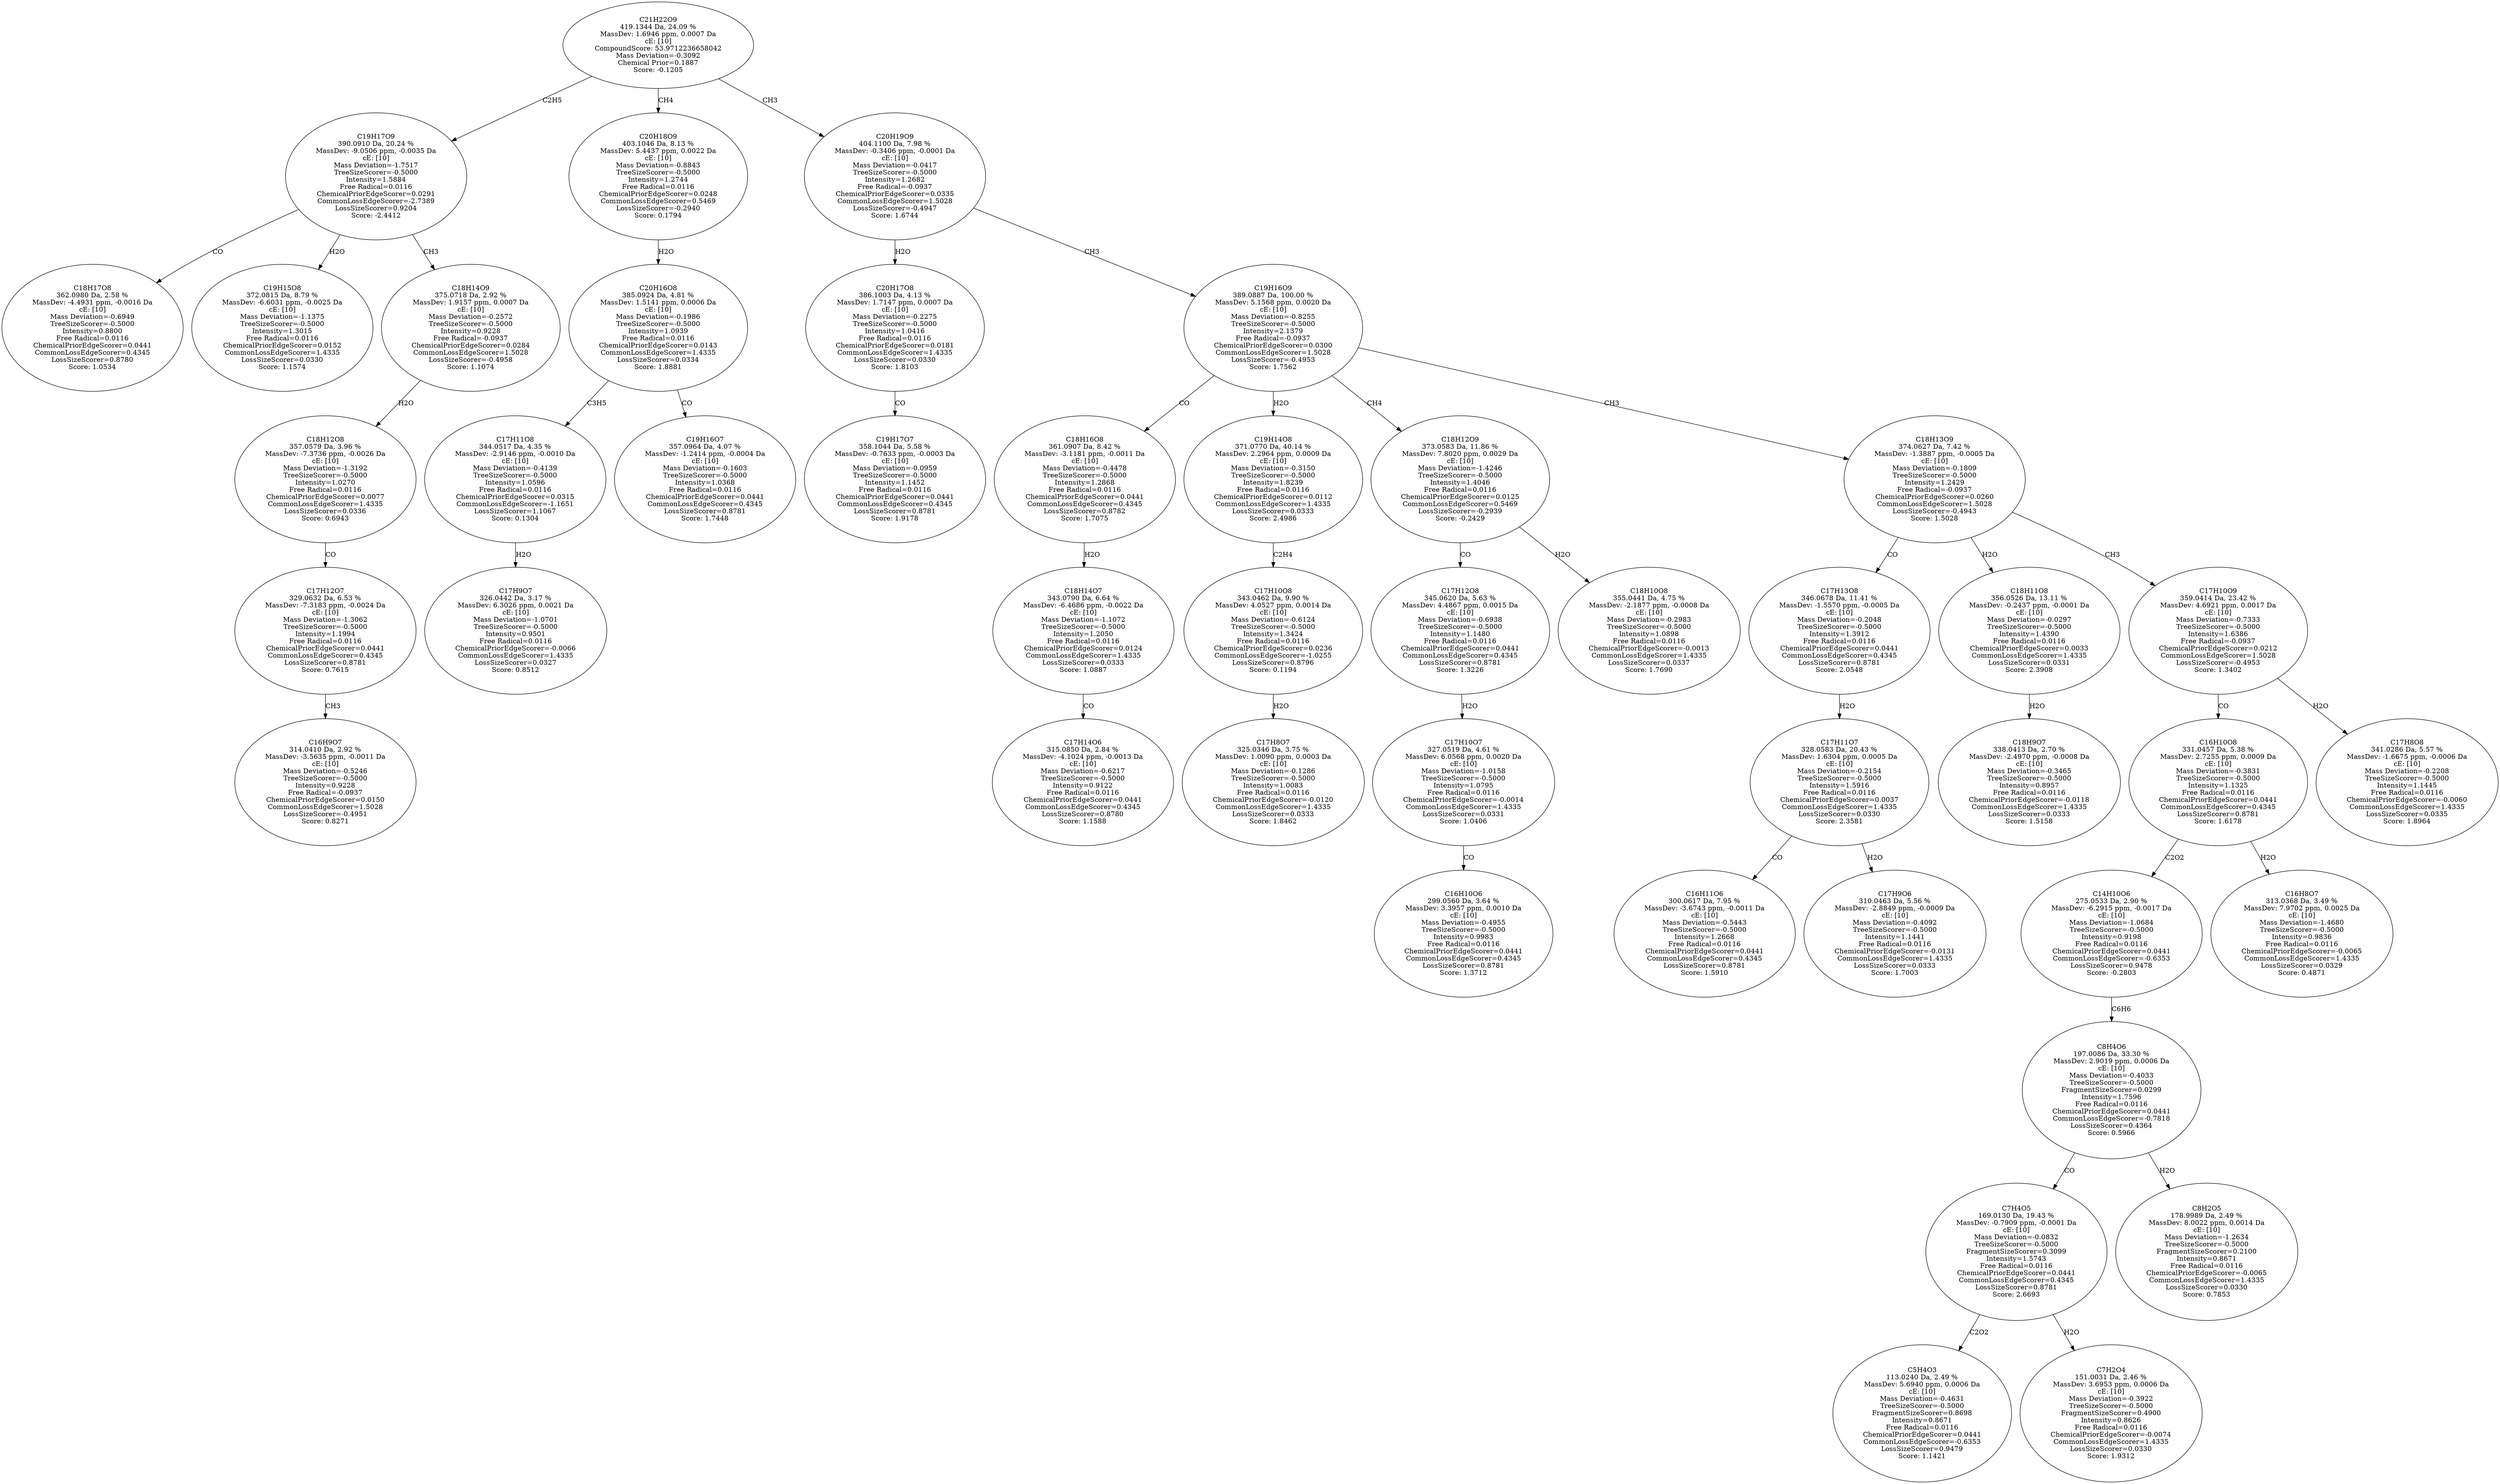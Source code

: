 strict digraph {
v1 [label="C18H17O8\n362.0980 Da, 2.58 %\nMassDev: -4.4931 ppm, -0.0016 Da\ncE: [10]\nMass Deviation=-0.6949\nTreeSizeScorer=-0.5000\nIntensity=0.8800\nFree Radical=0.0116\nChemicalPriorEdgeScorer=0.0441\nCommonLossEdgeScorer=0.4345\nLossSizeScorer=0.8780\nScore: 1.0534"];
v2 [label="C19H15O8\n372.0815 Da, 8.79 %\nMassDev: -6.6031 ppm, -0.0025 Da\ncE: [10]\nMass Deviation=-1.1375\nTreeSizeScorer=-0.5000\nIntensity=1.3015\nFree Radical=0.0116\nChemicalPriorEdgeScorer=0.0152\nCommonLossEdgeScorer=1.4335\nLossSizeScorer=0.0330\nScore: 1.1574"];
v3 [label="C16H9O7\n314.0410 Da, 2.92 %\nMassDev: -3.5635 ppm, -0.0011 Da\ncE: [10]\nMass Deviation=-0.5246\nTreeSizeScorer=-0.5000\nIntensity=0.9228\nFree Radical=-0.0937\nChemicalPriorEdgeScorer=0.0150\nCommonLossEdgeScorer=1.5028\nLossSizeScorer=-0.4951\nScore: 0.8271"];
v4 [label="C17H12O7\n329.0632 Da, 6.53 %\nMassDev: -7.3183 ppm, -0.0024 Da\ncE: [10]\nMass Deviation=-1.3062\nTreeSizeScorer=-0.5000\nIntensity=1.1994\nFree Radical=0.0116\nChemicalPriorEdgeScorer=0.0441\nCommonLossEdgeScorer=0.4345\nLossSizeScorer=0.8781\nScore: 0.7615"];
v5 [label="C18H12O8\n357.0579 Da, 3.96 %\nMassDev: -7.3736 ppm, -0.0026 Da\ncE: [10]\nMass Deviation=-1.3192\nTreeSizeScorer=-0.5000\nIntensity=1.0270\nFree Radical=0.0116\nChemicalPriorEdgeScorer=0.0077\nCommonLossEdgeScorer=1.4335\nLossSizeScorer=0.0336\nScore: 0.6943"];
v6 [label="C18H14O9\n375.0718 Da, 2.92 %\nMassDev: 1.9157 ppm, 0.0007 Da\ncE: [10]\nMass Deviation=-0.2572\nTreeSizeScorer=-0.5000\nIntensity=0.9228\nFree Radical=-0.0937\nChemicalPriorEdgeScorer=0.0284\nCommonLossEdgeScorer=1.5028\nLossSizeScorer=-0.4958\nScore: 1.1074"];
v7 [label="C19H17O9\n390.0910 Da, 20.24 %\nMassDev: -9.0506 ppm, -0.0035 Da\ncE: [10]\nMass Deviation=-1.7517\nTreeSizeScorer=-0.5000\nIntensity=1.5884\nFree Radical=0.0116\nChemicalPriorEdgeScorer=0.0291\nCommonLossEdgeScorer=-2.7389\nLossSizeScorer=0.9204\nScore: -2.4412"];
v8 [label="C17H9O7\n326.0442 Da, 3.17 %\nMassDev: 6.3026 ppm, 0.0021 Da\ncE: [10]\nMass Deviation=-1.0701\nTreeSizeScorer=-0.5000\nIntensity=0.9501\nFree Radical=0.0116\nChemicalPriorEdgeScorer=-0.0066\nCommonLossEdgeScorer=1.4335\nLossSizeScorer=0.0327\nScore: 0.8512"];
v9 [label="C17H11O8\n344.0517 Da, 4.35 %\nMassDev: -2.9146 ppm, -0.0010 Da\ncE: [10]\nMass Deviation=-0.4139\nTreeSizeScorer=-0.5000\nIntensity=1.0596\nFree Radical=0.0116\nChemicalPriorEdgeScorer=0.0315\nCommonLossEdgeScorer=-1.1651\nLossSizeScorer=1.1067\nScore: 0.1304"];
v10 [label="C19H16O7\n357.0964 Da, 4.07 %\nMassDev: -1.2414 ppm, -0.0004 Da\ncE: [10]\nMass Deviation=-0.1603\nTreeSizeScorer=-0.5000\nIntensity=1.0368\nFree Radical=0.0116\nChemicalPriorEdgeScorer=0.0441\nCommonLossEdgeScorer=0.4345\nLossSizeScorer=0.8781\nScore: 1.7448"];
v11 [label="C20H16O8\n385.0924 Da, 4.81 %\nMassDev: 1.5141 ppm, 0.0006 Da\ncE: [10]\nMass Deviation=-0.1986\nTreeSizeScorer=-0.5000\nIntensity=1.0939\nFree Radical=0.0116\nChemicalPriorEdgeScorer=0.0143\nCommonLossEdgeScorer=1.4335\nLossSizeScorer=0.0334\nScore: 1.8881"];
v12 [label="C20H18O9\n403.1046 Da, 8.13 %\nMassDev: 5.4437 ppm, 0.0022 Da\ncE: [10]\nMass Deviation=-0.8843\nTreeSizeScorer=-0.5000\nIntensity=1.2744\nFree Radical=0.0116\nChemicalPriorEdgeScorer=0.0248\nCommonLossEdgeScorer=0.5469\nLossSizeScorer=-0.2940\nScore: 0.1794"];
v13 [label="C19H17O7\n358.1044 Da, 5.58 %\nMassDev: -0.7633 ppm, -0.0003 Da\ncE: [10]\nMass Deviation=-0.0959\nTreeSizeScorer=-0.5000\nIntensity=1.1452\nFree Radical=0.0116\nChemicalPriorEdgeScorer=0.0441\nCommonLossEdgeScorer=0.4345\nLossSizeScorer=0.8781\nScore: 1.9178"];
v14 [label="C20H17O8\n386.1003 Da, 4.13 %\nMassDev: 1.7147 ppm, 0.0007 Da\ncE: [10]\nMass Deviation=-0.2275\nTreeSizeScorer=-0.5000\nIntensity=1.0416\nFree Radical=0.0116\nChemicalPriorEdgeScorer=0.0181\nCommonLossEdgeScorer=1.4335\nLossSizeScorer=0.0330\nScore: 1.8103"];
v15 [label="C17H14O6\n315.0850 Da, 2.84 %\nMassDev: -4.1024 ppm, -0.0013 Da\ncE: [10]\nMass Deviation=-0.6217\nTreeSizeScorer=-0.5000\nIntensity=0.9122\nFree Radical=0.0116\nChemicalPriorEdgeScorer=0.0441\nCommonLossEdgeScorer=0.4345\nLossSizeScorer=0.8780\nScore: 1.1588"];
v16 [label="C18H14O7\n343.0790 Da, 6.64 %\nMassDev: -6.4686 ppm, -0.0022 Da\ncE: [10]\nMass Deviation=-1.1072\nTreeSizeScorer=-0.5000\nIntensity=1.2050\nFree Radical=0.0116\nChemicalPriorEdgeScorer=0.0124\nCommonLossEdgeScorer=1.4335\nLossSizeScorer=0.0333\nScore: 1.0887"];
v17 [label="C18H16O8\n361.0907 Da, 8.42 %\nMassDev: -3.1181 ppm, -0.0011 Da\ncE: [10]\nMass Deviation=-0.4478\nTreeSizeScorer=-0.5000\nIntensity=1.2868\nFree Radical=0.0116\nChemicalPriorEdgeScorer=0.0441\nCommonLossEdgeScorer=0.4345\nLossSizeScorer=0.8782\nScore: 1.7075"];
v18 [label="C17H8O7\n325.0346 Da, 3.75 %\nMassDev: 1.0090 ppm, 0.0003 Da\ncE: [10]\nMass Deviation=-0.1286\nTreeSizeScorer=-0.5000\nIntensity=1.0083\nFree Radical=0.0116\nChemicalPriorEdgeScorer=-0.0120\nCommonLossEdgeScorer=1.4335\nLossSizeScorer=0.0333\nScore: 1.8462"];
v19 [label="C17H10O8\n343.0462 Da, 9.90 %\nMassDev: 4.0527 ppm, 0.0014 Da\ncE: [10]\nMass Deviation=-0.6124\nTreeSizeScorer=-0.5000\nIntensity=1.3424\nFree Radical=0.0116\nChemicalPriorEdgeScorer=0.0236\nCommonLossEdgeScorer=-1.0255\nLossSizeScorer=0.8796\nScore: 0.1194"];
v20 [label="C19H14O8\n371.0770 Da, 40.14 %\nMassDev: 2.2964 ppm, 0.0009 Da\ncE: [10]\nMass Deviation=-0.3150\nTreeSizeScorer=-0.5000\nIntensity=1.8239\nFree Radical=0.0116\nChemicalPriorEdgeScorer=0.0112\nCommonLossEdgeScorer=1.4335\nLossSizeScorer=0.0333\nScore: 2.4986"];
v21 [label="C16H10O6\n299.0560 Da, 3.64 %\nMassDev: 3.3957 ppm, 0.0010 Da\ncE: [10]\nMass Deviation=-0.4955\nTreeSizeScorer=-0.5000\nIntensity=0.9983\nFree Radical=0.0116\nChemicalPriorEdgeScorer=0.0441\nCommonLossEdgeScorer=0.4345\nLossSizeScorer=0.8781\nScore: 1.3712"];
v22 [label="C17H10O7\n327.0519 Da, 4.61 %\nMassDev: 6.0568 ppm, 0.0020 Da\ncE: [10]\nMass Deviation=-1.0158\nTreeSizeScorer=-0.5000\nIntensity=1.0795\nFree Radical=0.0116\nChemicalPriorEdgeScorer=-0.0014\nCommonLossEdgeScorer=1.4335\nLossSizeScorer=0.0331\nScore: 1.0406"];
v23 [label="C17H12O8\n345.0620 Da, 5.63 %\nMassDev: 4.4867 ppm, 0.0015 Da\ncE: [10]\nMass Deviation=-0.6938\nTreeSizeScorer=-0.5000\nIntensity=1.1480\nFree Radical=0.0116\nChemicalPriorEdgeScorer=0.0441\nCommonLossEdgeScorer=0.4345\nLossSizeScorer=0.8781\nScore: 1.3226"];
v24 [label="C18H10O8\n355.0441 Da, 4.75 %\nMassDev: -2.1877 ppm, -0.0008 Da\ncE: [10]\nMass Deviation=-0.2983\nTreeSizeScorer=-0.5000\nIntensity=1.0898\nFree Radical=0.0116\nChemicalPriorEdgeScorer=-0.0013\nCommonLossEdgeScorer=1.4335\nLossSizeScorer=0.0337\nScore: 1.7690"];
v25 [label="C18H12O9\n373.0583 Da, 11.86 %\nMassDev: 7.8020 ppm, 0.0029 Da\ncE: [10]\nMass Deviation=-1.4246\nTreeSizeScorer=-0.5000\nIntensity=1.4046\nFree Radical=0.0116\nChemicalPriorEdgeScorer=0.0125\nCommonLossEdgeScorer=0.5469\nLossSizeScorer=-0.2939\nScore: -0.2429"];
v26 [label="C16H11O6\n300.0617 Da, 7.95 %\nMassDev: -3.6743 ppm, -0.0011 Da\ncE: [10]\nMass Deviation=-0.5443\nTreeSizeScorer=-0.5000\nIntensity=1.2668\nFree Radical=0.0116\nChemicalPriorEdgeScorer=0.0441\nCommonLossEdgeScorer=0.4345\nLossSizeScorer=0.8781\nScore: 1.5910"];
v27 [label="C17H9O6\n310.0463 Da, 5.56 %\nMassDev: -2.8849 ppm, -0.0009 Da\ncE: [10]\nMass Deviation=-0.4092\nTreeSizeScorer=-0.5000\nIntensity=1.1441\nFree Radical=0.0116\nChemicalPriorEdgeScorer=-0.0131\nCommonLossEdgeScorer=1.4335\nLossSizeScorer=0.0333\nScore: 1.7003"];
v28 [label="C17H11O7\n328.0583 Da, 20.43 %\nMassDev: 1.6304 ppm, 0.0005 Da\ncE: [10]\nMass Deviation=-0.2154\nTreeSizeScorer=-0.5000\nIntensity=1.5916\nFree Radical=0.0116\nChemicalPriorEdgeScorer=0.0037\nCommonLossEdgeScorer=1.4335\nLossSizeScorer=0.0330\nScore: 2.3581"];
v29 [label="C17H13O8\n346.0678 Da, 11.41 %\nMassDev: -1.5570 ppm, -0.0005 Da\ncE: [10]\nMass Deviation=-0.2048\nTreeSizeScorer=-0.5000\nIntensity=1.3912\nFree Radical=0.0116\nChemicalPriorEdgeScorer=0.0441\nCommonLossEdgeScorer=0.4345\nLossSizeScorer=0.8781\nScore: 2.0548"];
v30 [label="C18H9O7\n338.0413 Da, 2.70 %\nMassDev: -2.4970 ppm, -0.0008 Da\ncE: [10]\nMass Deviation=-0.3465\nTreeSizeScorer=-0.5000\nIntensity=0.8957\nFree Radical=0.0116\nChemicalPriorEdgeScorer=-0.0118\nCommonLossEdgeScorer=1.4335\nLossSizeScorer=0.0333\nScore: 1.5158"];
v31 [label="C18H11O8\n356.0526 Da, 13.11 %\nMassDev: -0.2437 ppm, -0.0001 Da\ncE: [10]\nMass Deviation=-0.0297\nTreeSizeScorer=-0.5000\nIntensity=1.4390\nFree Radical=0.0116\nChemicalPriorEdgeScorer=0.0033\nCommonLossEdgeScorer=1.4335\nLossSizeScorer=0.0331\nScore: 2.3908"];
v32 [label="C5H4O3\n113.0240 Da, 2.49 %\nMassDev: 5.6940 ppm, 0.0006 Da\ncE: [10]\nMass Deviation=-0.4631\nTreeSizeScorer=-0.5000\nFragmentSizeScorer=0.8698\nIntensity=0.8671\nFree Radical=0.0116\nChemicalPriorEdgeScorer=0.0441\nCommonLossEdgeScorer=-0.6353\nLossSizeScorer=0.9479\nScore: 1.1421"];
v33 [label="C7H2O4\n151.0031 Da, 2.46 %\nMassDev: 3.6953 ppm, 0.0006 Da\ncE: [10]\nMass Deviation=-0.3922\nTreeSizeScorer=-0.5000\nFragmentSizeScorer=0.4900\nIntensity=0.8626\nFree Radical=0.0116\nChemicalPriorEdgeScorer=-0.0074\nCommonLossEdgeScorer=1.4335\nLossSizeScorer=0.0330\nScore: 1.9312"];
v34 [label="C7H4O5\n169.0130 Da, 19.43 %\nMassDev: -0.7909 ppm, -0.0001 Da\ncE: [10]\nMass Deviation=-0.0832\nTreeSizeScorer=-0.5000\nFragmentSizeScorer=0.3099\nIntensity=1.5743\nFree Radical=0.0116\nChemicalPriorEdgeScorer=0.0441\nCommonLossEdgeScorer=0.4345\nLossSizeScorer=0.8781\nScore: 2.6693"];
v35 [label="C8H2O5\n178.9989 Da, 2.49 %\nMassDev: 8.0022 ppm, 0.0014 Da\ncE: [10]\nMass Deviation=-1.2634\nTreeSizeScorer=-0.5000\nFragmentSizeScorer=0.2100\nIntensity=0.8671\nFree Radical=0.0116\nChemicalPriorEdgeScorer=-0.0065\nCommonLossEdgeScorer=1.4335\nLossSizeScorer=0.0330\nScore: 0.7853"];
v36 [label="C8H4O6\n197.0086 Da, 33.30 %\nMassDev: 2.9019 ppm, 0.0006 Da\ncE: [10]\nMass Deviation=-0.4033\nTreeSizeScorer=-0.5000\nFragmentSizeScorer=0.0299\nIntensity=1.7596\nFree Radical=0.0116\nChemicalPriorEdgeScorer=0.0441\nCommonLossEdgeScorer=-0.7818\nLossSizeScorer=0.4364\nScore: 0.5966"];
v37 [label="C14H10O6\n275.0533 Da, 2.90 %\nMassDev: -6.2915 ppm, -0.0017 Da\ncE: [10]\nMass Deviation=-1.0684\nTreeSizeScorer=-0.5000\nIntensity=0.9198\nFree Radical=0.0116\nChemicalPriorEdgeScorer=0.0441\nCommonLossEdgeScorer=-0.6353\nLossSizeScorer=0.9478\nScore: -0.2803"];
v38 [label="C16H8O7\n313.0368 Da, 3.49 %\nMassDev: 7.9702 ppm, 0.0025 Da\ncE: [10]\nMass Deviation=-1.4680\nTreeSizeScorer=-0.5000\nIntensity=0.9836\nFree Radical=0.0116\nChemicalPriorEdgeScorer=-0.0065\nCommonLossEdgeScorer=1.4335\nLossSizeScorer=0.0329\nScore: 0.4871"];
v39 [label="C16H10O8\n331.0457 Da, 5.38 %\nMassDev: 2.7255 ppm, 0.0009 Da\ncE: [10]\nMass Deviation=-0.3831\nTreeSizeScorer=-0.5000\nIntensity=1.1325\nFree Radical=0.0116\nChemicalPriorEdgeScorer=0.0441\nCommonLossEdgeScorer=0.4345\nLossSizeScorer=0.8781\nScore: 1.6178"];
v40 [label="C17H8O8\n341.0286 Da, 5.57 %\nMassDev: -1.6675 ppm, -0.0006 Da\ncE: [10]\nMass Deviation=-0.2208\nTreeSizeScorer=-0.5000\nIntensity=1.1445\nFree Radical=0.0116\nChemicalPriorEdgeScorer=-0.0060\nCommonLossEdgeScorer=1.4335\nLossSizeScorer=0.0335\nScore: 1.8964"];
v41 [label="C17H10O9\n359.0414 Da, 23.42 %\nMassDev: 4.6921 ppm, 0.0017 Da\ncE: [10]\nMass Deviation=-0.7333\nTreeSizeScorer=-0.5000\nIntensity=1.6386\nFree Radical=-0.0937\nChemicalPriorEdgeScorer=0.0212\nCommonLossEdgeScorer=1.5028\nLossSizeScorer=-0.4953\nScore: 1.3402"];
v42 [label="C18H13O9\n374.0627 Da, 7.42 %\nMassDev: -1.3887 ppm, -0.0005 Da\ncE: [10]\nMass Deviation=-0.1809\nTreeSizeScorer=-0.5000\nIntensity=1.2429\nFree Radical=-0.0937\nChemicalPriorEdgeScorer=0.0260\nCommonLossEdgeScorer=1.5028\nLossSizeScorer=-0.4943\nScore: 1.5028"];
v43 [label="C19H16O9\n389.0887 Da, 100.00 %\nMassDev: 5.1568 ppm, 0.0020 Da\ncE: [10]\nMass Deviation=-0.8255\nTreeSizeScorer=-0.5000\nIntensity=2.1379\nFree Radical=-0.0937\nChemicalPriorEdgeScorer=0.0300\nCommonLossEdgeScorer=1.5028\nLossSizeScorer=-0.4953\nScore: 1.7562"];
v44 [label="C20H19O9\n404.1100 Da, 7.98 %\nMassDev: -0.3406 ppm, -0.0001 Da\ncE: [10]\nMass Deviation=-0.0417\nTreeSizeScorer=-0.5000\nIntensity=1.2682\nFree Radical=-0.0937\nChemicalPriorEdgeScorer=0.0335\nCommonLossEdgeScorer=1.5028\nLossSizeScorer=-0.4947\nScore: 1.6744"];
v45 [label="C21H22O9\n419.1344 Da, 24.09 %\nMassDev: 1.6946 ppm, 0.0007 Da\ncE: [10]\nCompoundScore: 53.9712236658042\nMass Deviation=-0.3092\nChemical Prior=0.1887\nScore: -0.1205"];
v7 -> v1 [label="CO"];
v7 -> v2 [label="H2O"];
v4 -> v3 [label="CH3"];
v5 -> v4 [label="CO"];
v6 -> v5 [label="H2O"];
v7 -> v6 [label="CH3"];
v45 -> v7 [label="C2H5"];
v9 -> v8 [label="H2O"];
v11 -> v9 [label="C3H5"];
v11 -> v10 [label="CO"];
v12 -> v11 [label="H2O"];
v45 -> v12 [label="CH4"];
v14 -> v13 [label="CO"];
v44 -> v14 [label="H2O"];
v16 -> v15 [label="CO"];
v17 -> v16 [label="H2O"];
v43 -> v17 [label="CO"];
v19 -> v18 [label="H2O"];
v20 -> v19 [label="C2H4"];
v43 -> v20 [label="H2O"];
v22 -> v21 [label="CO"];
v23 -> v22 [label="H2O"];
v25 -> v23 [label="CO"];
v25 -> v24 [label="H2O"];
v43 -> v25 [label="CH4"];
v28 -> v26 [label="CO"];
v28 -> v27 [label="H2O"];
v29 -> v28 [label="H2O"];
v42 -> v29 [label="CO"];
v31 -> v30 [label="H2O"];
v42 -> v31 [label="H2O"];
v34 -> v32 [label="C2O2"];
v34 -> v33 [label="H2O"];
v36 -> v34 [label="CO"];
v36 -> v35 [label="H2O"];
v37 -> v36 [label="C6H6"];
v39 -> v37 [label="C2O2"];
v39 -> v38 [label="H2O"];
v41 -> v39 [label="CO"];
v41 -> v40 [label="H2O"];
v42 -> v41 [label="CH3"];
v43 -> v42 [label="CH3"];
v44 -> v43 [label="CH3"];
v45 -> v44 [label="CH3"];
}